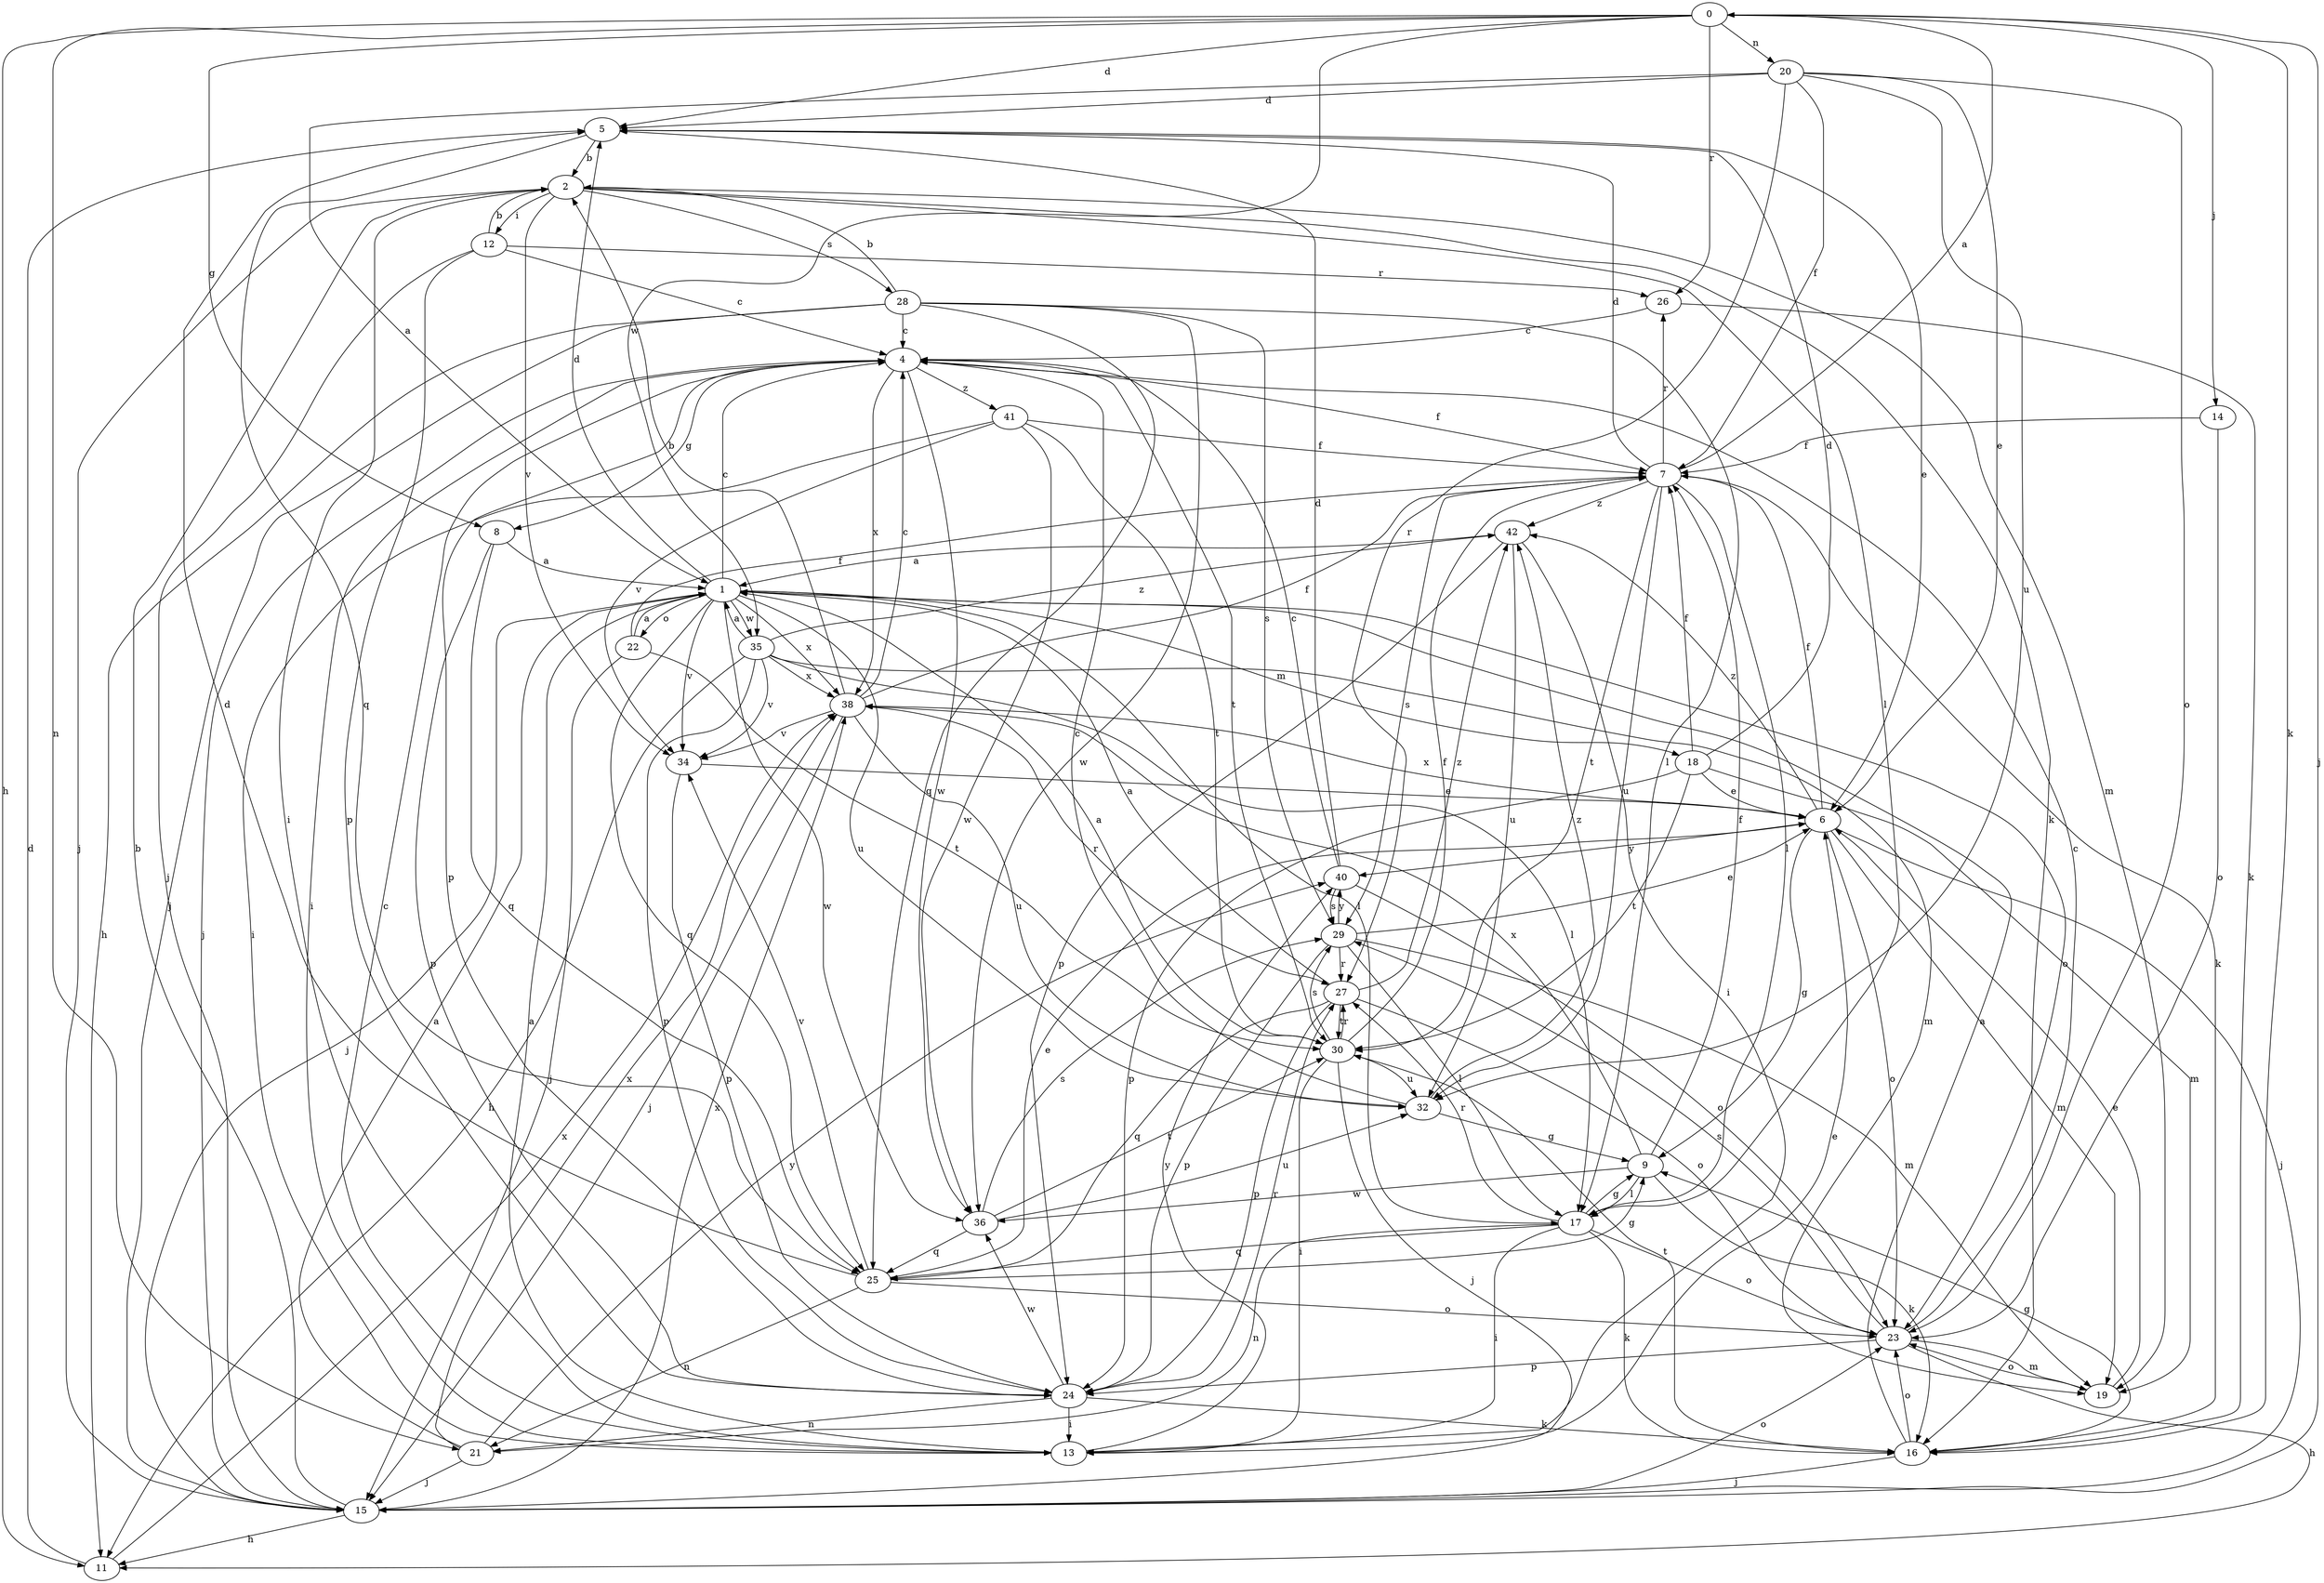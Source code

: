 strict digraph  {
0;
1;
2;
4;
5;
6;
7;
8;
9;
11;
12;
13;
14;
15;
16;
17;
18;
19;
20;
21;
22;
23;
24;
25;
26;
27;
28;
29;
30;
32;
34;
35;
36;
38;
40;
41;
42;
0 -> 5  [label=d];
0 -> 8  [label=g];
0 -> 11  [label=h];
0 -> 14  [label=j];
0 -> 15  [label=j];
0 -> 16  [label=k];
0 -> 20  [label=n];
0 -> 21  [label=n];
0 -> 26  [label=r];
0 -> 35  [label=w];
1 -> 4  [label=c];
1 -> 5  [label=d];
1 -> 15  [label=j];
1 -> 17  [label=l];
1 -> 18  [label=m];
1 -> 22  [label=o];
1 -> 23  [label=o];
1 -> 25  [label=q];
1 -> 32  [label=u];
1 -> 34  [label=v];
1 -> 35  [label=w];
1 -> 36  [label=w];
1 -> 38  [label=x];
2 -> 12  [label=i];
2 -> 13  [label=i];
2 -> 15  [label=j];
2 -> 16  [label=k];
2 -> 17  [label=l];
2 -> 19  [label=m];
2 -> 28  [label=s];
2 -> 34  [label=v];
4 -> 7  [label=f];
4 -> 8  [label=g];
4 -> 13  [label=i];
4 -> 15  [label=j];
4 -> 24  [label=p];
4 -> 30  [label=t];
4 -> 36  [label=w];
4 -> 38  [label=x];
4 -> 41  [label=z];
5 -> 2  [label=b];
5 -> 6  [label=e];
5 -> 25  [label=q];
6 -> 7  [label=f];
6 -> 9  [label=g];
6 -> 15  [label=j];
6 -> 19  [label=m];
6 -> 23  [label=o];
6 -> 38  [label=x];
6 -> 40  [label=y];
6 -> 42  [label=z];
7 -> 0  [label=a];
7 -> 5  [label=d];
7 -> 16  [label=k];
7 -> 17  [label=l];
7 -> 26  [label=r];
7 -> 29  [label=s];
7 -> 30  [label=t];
7 -> 32  [label=u];
7 -> 42  [label=z];
8 -> 1  [label=a];
8 -> 24  [label=p];
8 -> 25  [label=q];
9 -> 7  [label=f];
9 -> 16  [label=k];
9 -> 17  [label=l];
9 -> 36  [label=w];
9 -> 38  [label=x];
11 -> 5  [label=d];
11 -> 38  [label=x];
12 -> 2  [label=b];
12 -> 4  [label=c];
12 -> 15  [label=j];
12 -> 24  [label=p];
12 -> 26  [label=r];
13 -> 1  [label=a];
13 -> 4  [label=c];
13 -> 6  [label=e];
13 -> 40  [label=y];
14 -> 7  [label=f];
14 -> 23  [label=o];
15 -> 2  [label=b];
15 -> 11  [label=h];
15 -> 23  [label=o];
15 -> 38  [label=x];
16 -> 1  [label=a];
16 -> 9  [label=g];
16 -> 15  [label=j];
16 -> 23  [label=o];
16 -> 30  [label=t];
17 -> 9  [label=g];
17 -> 13  [label=i];
17 -> 16  [label=k];
17 -> 21  [label=n];
17 -> 23  [label=o];
17 -> 25  [label=q];
17 -> 27  [label=r];
18 -> 5  [label=d];
18 -> 6  [label=e];
18 -> 7  [label=f];
18 -> 19  [label=m];
18 -> 24  [label=p];
18 -> 30  [label=t];
19 -> 6  [label=e];
19 -> 23  [label=o];
20 -> 1  [label=a];
20 -> 5  [label=d];
20 -> 6  [label=e];
20 -> 7  [label=f];
20 -> 23  [label=o];
20 -> 27  [label=r];
20 -> 32  [label=u];
21 -> 1  [label=a];
21 -> 15  [label=j];
21 -> 38  [label=x];
21 -> 40  [label=y];
22 -> 1  [label=a];
22 -> 7  [label=f];
22 -> 15  [label=j];
22 -> 30  [label=t];
23 -> 4  [label=c];
23 -> 11  [label=h];
23 -> 19  [label=m];
23 -> 24  [label=p];
23 -> 29  [label=s];
24 -> 13  [label=i];
24 -> 16  [label=k];
24 -> 21  [label=n];
24 -> 27  [label=r];
24 -> 36  [label=w];
25 -> 5  [label=d];
25 -> 6  [label=e];
25 -> 9  [label=g];
25 -> 21  [label=n];
25 -> 23  [label=o];
25 -> 34  [label=v];
26 -> 4  [label=c];
26 -> 16  [label=k];
27 -> 1  [label=a];
27 -> 23  [label=o];
27 -> 24  [label=p];
27 -> 25  [label=q];
27 -> 30  [label=t];
27 -> 42  [label=z];
28 -> 2  [label=b];
28 -> 4  [label=c];
28 -> 11  [label=h];
28 -> 15  [label=j];
28 -> 17  [label=l];
28 -> 25  [label=q];
28 -> 29  [label=s];
28 -> 36  [label=w];
29 -> 6  [label=e];
29 -> 17  [label=l];
29 -> 19  [label=m];
29 -> 24  [label=p];
29 -> 27  [label=r];
29 -> 40  [label=y];
30 -> 1  [label=a];
30 -> 7  [label=f];
30 -> 13  [label=i];
30 -> 15  [label=j];
30 -> 27  [label=r];
30 -> 29  [label=s];
30 -> 32  [label=u];
32 -> 4  [label=c];
32 -> 9  [label=g];
32 -> 42  [label=z];
34 -> 6  [label=e];
34 -> 24  [label=p];
35 -> 1  [label=a];
35 -> 11  [label=h];
35 -> 17  [label=l];
35 -> 19  [label=m];
35 -> 24  [label=p];
35 -> 34  [label=v];
35 -> 38  [label=x];
35 -> 42  [label=z];
36 -> 25  [label=q];
36 -> 29  [label=s];
36 -> 30  [label=t];
36 -> 32  [label=u];
38 -> 2  [label=b];
38 -> 4  [label=c];
38 -> 7  [label=f];
38 -> 15  [label=j];
38 -> 27  [label=r];
38 -> 32  [label=u];
38 -> 34  [label=v];
40 -> 4  [label=c];
40 -> 5  [label=d];
40 -> 23  [label=o];
40 -> 29  [label=s];
41 -> 7  [label=f];
41 -> 13  [label=i];
41 -> 30  [label=t];
41 -> 34  [label=v];
41 -> 36  [label=w];
42 -> 1  [label=a];
42 -> 13  [label=i];
42 -> 24  [label=p];
42 -> 32  [label=u];
}
